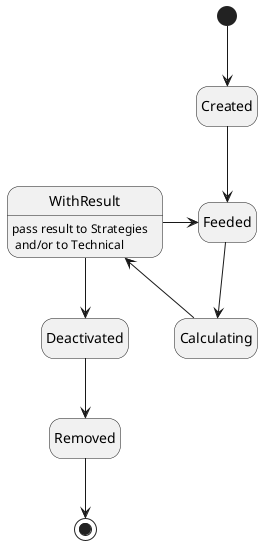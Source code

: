 @startuml
'https://plantuml.com/state-diagram
hide empty description

[*] --> Created
Created --> Feeded
Feeded --> Calculating
Calculating --> WithResult
WithResult --> Deactivated
WithResult -> Feeded
Deactivated --> Removed
Removed --> [*]
WithResult : pass result to Strategies\n and/or to Technical
@enduml